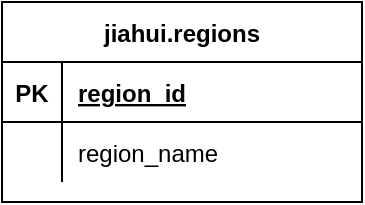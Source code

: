<mxfile version="13.9.2" type="github"><diagram id="oKktQ7i2lsQa1mrW154o" name="Page-1"><mxGraphModel dx="782" dy="437" grid="1" gridSize="10" guides="1" tooltips="1" connect="1" arrows="1" fold="1" page="1" pageScale="1" pageWidth="827" pageHeight="1169" math="0" shadow="0"><root><mxCell id="0"/><mxCell id="1" parent="0"/><mxCell id="AiLqDA74QCMFkK-5nruq-1" value="jiahui.regions" style="shape=table;startSize=30;container=1;collapsible=1;childLayout=tableLayout;fixedRows=1;rowLines=0;fontStyle=1;align=center;resizeLast=1;" vertex="1" parent="1"><mxGeometry x="520" y="100" width="180" height="100" as="geometry"/></mxCell><mxCell id="AiLqDA74QCMFkK-5nruq-2" value="" style="shape=partialRectangle;collapsible=0;dropTarget=0;pointerEvents=0;fillColor=none;top=0;left=0;bottom=1;right=0;points=[[0,0.5],[1,0.5]];portConstraint=eastwest;" vertex="1" parent="AiLqDA74QCMFkK-5nruq-1"><mxGeometry y="30" width="180" height="30" as="geometry"/></mxCell><mxCell id="AiLqDA74QCMFkK-5nruq-3" value="PK" style="shape=partialRectangle;connectable=0;fillColor=none;top=0;left=0;bottom=0;right=0;fontStyle=1;overflow=hidden;" vertex="1" parent="AiLqDA74QCMFkK-5nruq-2"><mxGeometry width="30" height="30" as="geometry"/></mxCell><mxCell id="AiLqDA74QCMFkK-5nruq-4" value="region_id" style="shape=partialRectangle;connectable=0;fillColor=none;top=0;left=0;bottom=0;right=0;align=left;spacingLeft=6;fontStyle=5;overflow=hidden;" vertex="1" parent="AiLqDA74QCMFkK-5nruq-2"><mxGeometry x="30" width="150" height="30" as="geometry"/></mxCell><mxCell id="AiLqDA74QCMFkK-5nruq-5" value="" style="shape=partialRectangle;collapsible=0;dropTarget=0;pointerEvents=0;fillColor=none;top=0;left=0;bottom=0;right=0;points=[[0,0.5],[1,0.5]];portConstraint=eastwest;" vertex="1" parent="AiLqDA74QCMFkK-5nruq-1"><mxGeometry y="60" width="180" height="30" as="geometry"/></mxCell><mxCell id="AiLqDA74QCMFkK-5nruq-6" value="" style="shape=partialRectangle;connectable=0;fillColor=none;top=0;left=0;bottom=0;right=0;editable=1;overflow=hidden;" vertex="1" parent="AiLqDA74QCMFkK-5nruq-5"><mxGeometry width="30" height="30" as="geometry"/></mxCell><mxCell id="AiLqDA74QCMFkK-5nruq-7" value="region_name" style="shape=partialRectangle;connectable=0;fillColor=none;top=0;left=0;bottom=0;right=0;align=left;spacingLeft=6;overflow=hidden;" vertex="1" parent="AiLqDA74QCMFkK-5nruq-5"><mxGeometry x="30" width="150" height="30" as="geometry"/></mxCell></root></mxGraphModel></diagram></mxfile>